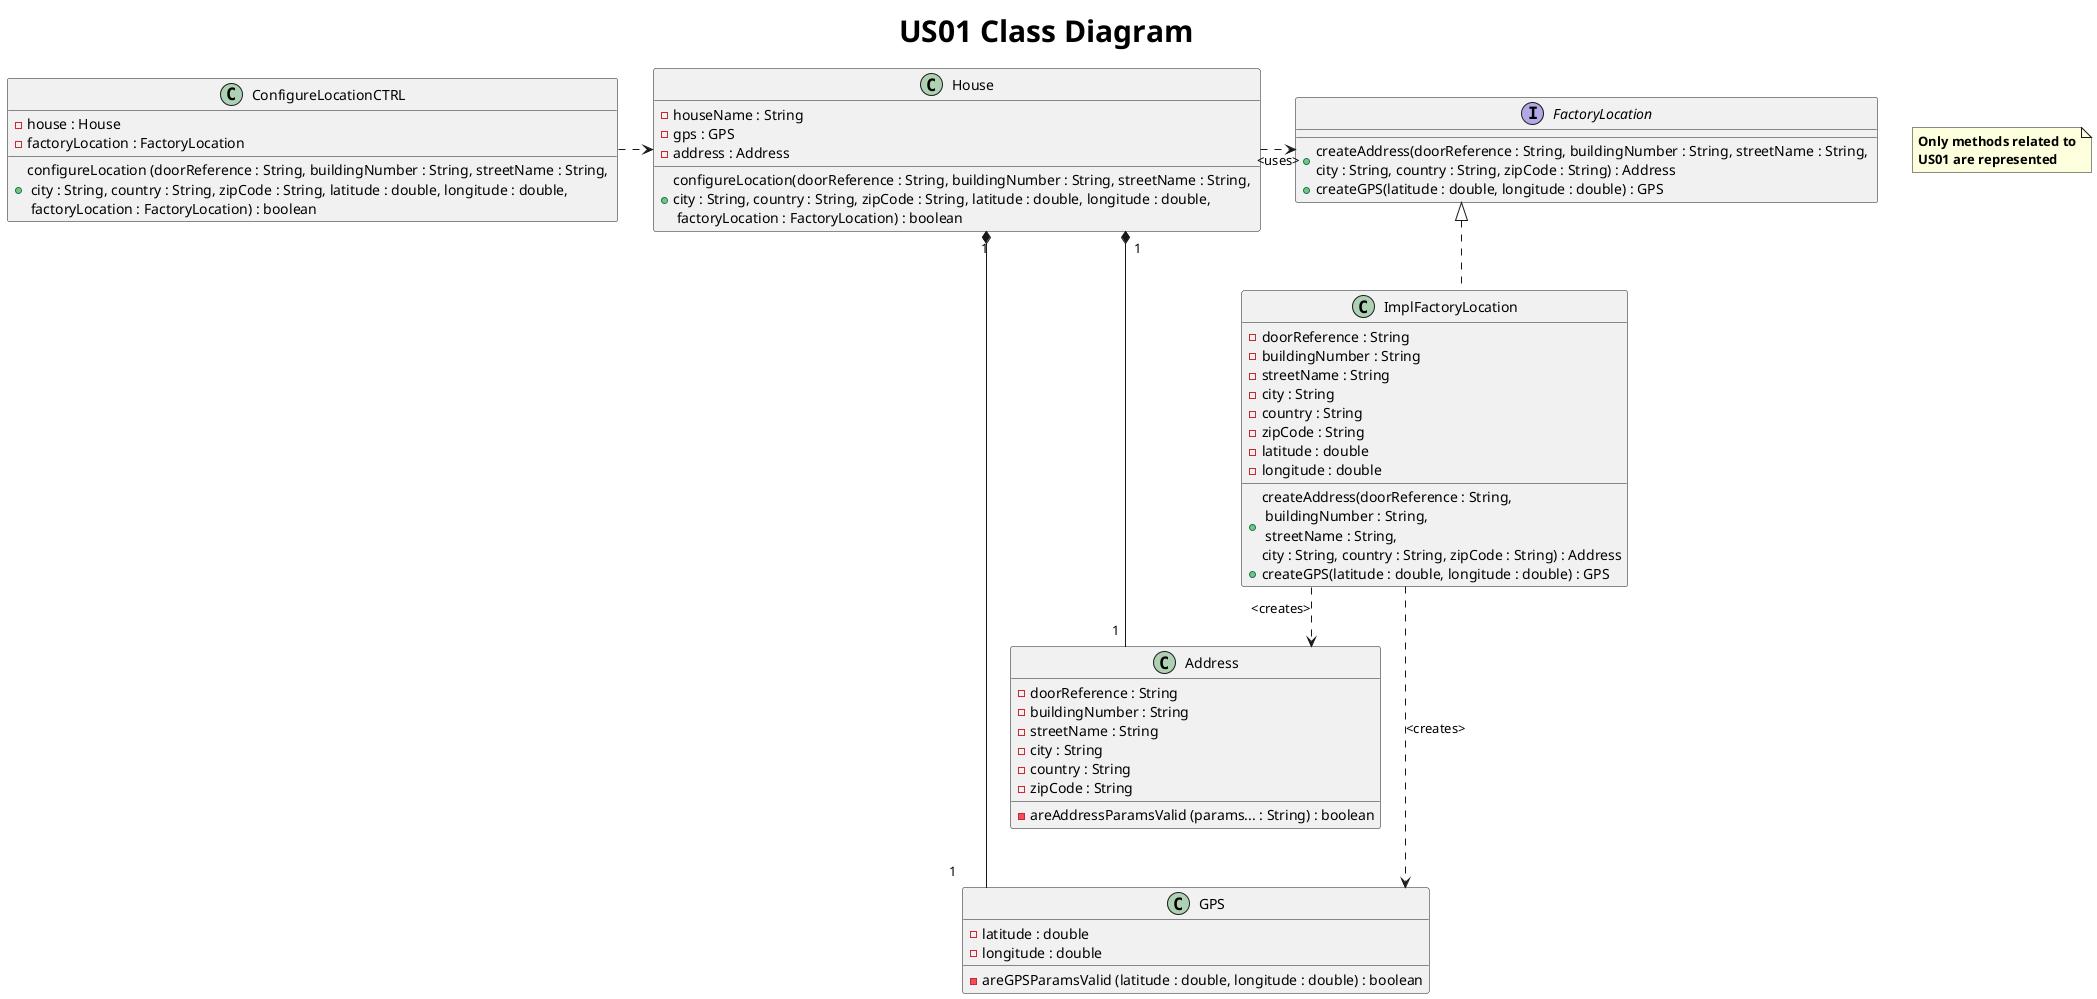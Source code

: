 @startuml
title <size: 30> US01 Class Diagram

note "<b>Only methods related to\n<b>US01 are represented" as N1

skinparam linetype ortho

class ConfigureLocationCTRL{
    - house : House
    - factoryLocation : FactoryLocation
    + configureLocation (doorReference : String, buildingNumber : String, streetName : String, \n city : String, country : String, zipCode : String, latitude : double, longitude : double, \n factoryLocation : FactoryLocation) : boolean
}

class House {
    - houseName : String
    - gps : GPS
    - address : Address
    + configureLocation(doorReference : String, buildingNumber : String, streetName : String, \ncity : String, country : String, zipCode : String, latitude : double, longitude : double, \n factoryLocation : FactoryLocation) : boolean

}

interface FactoryLocation{
    + createAddress(doorReference : String, buildingNumber : String, streetName : String, \ncity : String, country : String, zipCode : String) : Address
    + createGPS(latitude : double, longitude : double) : GPS
}

class ImplFactoryLocation{
    - doorReference : String
    - buildingNumber : String
    - streetName : String
    - city : String
    - country : String
    - zipCode : String
    - latitude : double
    - longitude : double
    + createAddress(doorReference : String,\n buildingNumber : String,\n streetName : String, \ncity : String, country : String, zipCode : String) : Address
    + createGPS(latitude : double, longitude : double) : GPS
}

class Address {
    - doorReference : String
    - buildingNumber : String
    - streetName : String
    - city : String
    - country : String
    - zipCode : String
    - areAddressParamsValid (params... : String) : boolean
}

class GPS {
    - latitude : double
    - longitude : double
    - areGPSParamsValid (latitude : double, longitude : double) : boolean
}

ConfigureLocationCTRL  .> House
House -right.> FactoryLocation : <uses>
GPS "1" -down---* "1" House
Address "1" -down--* "1" House
FactoryLocation <|..right. ImplFactoryLocation
ImplFactoryLocation -down.> GPS: <creates>
ImplFactoryLocation ..> Address: <creates>

@enduml